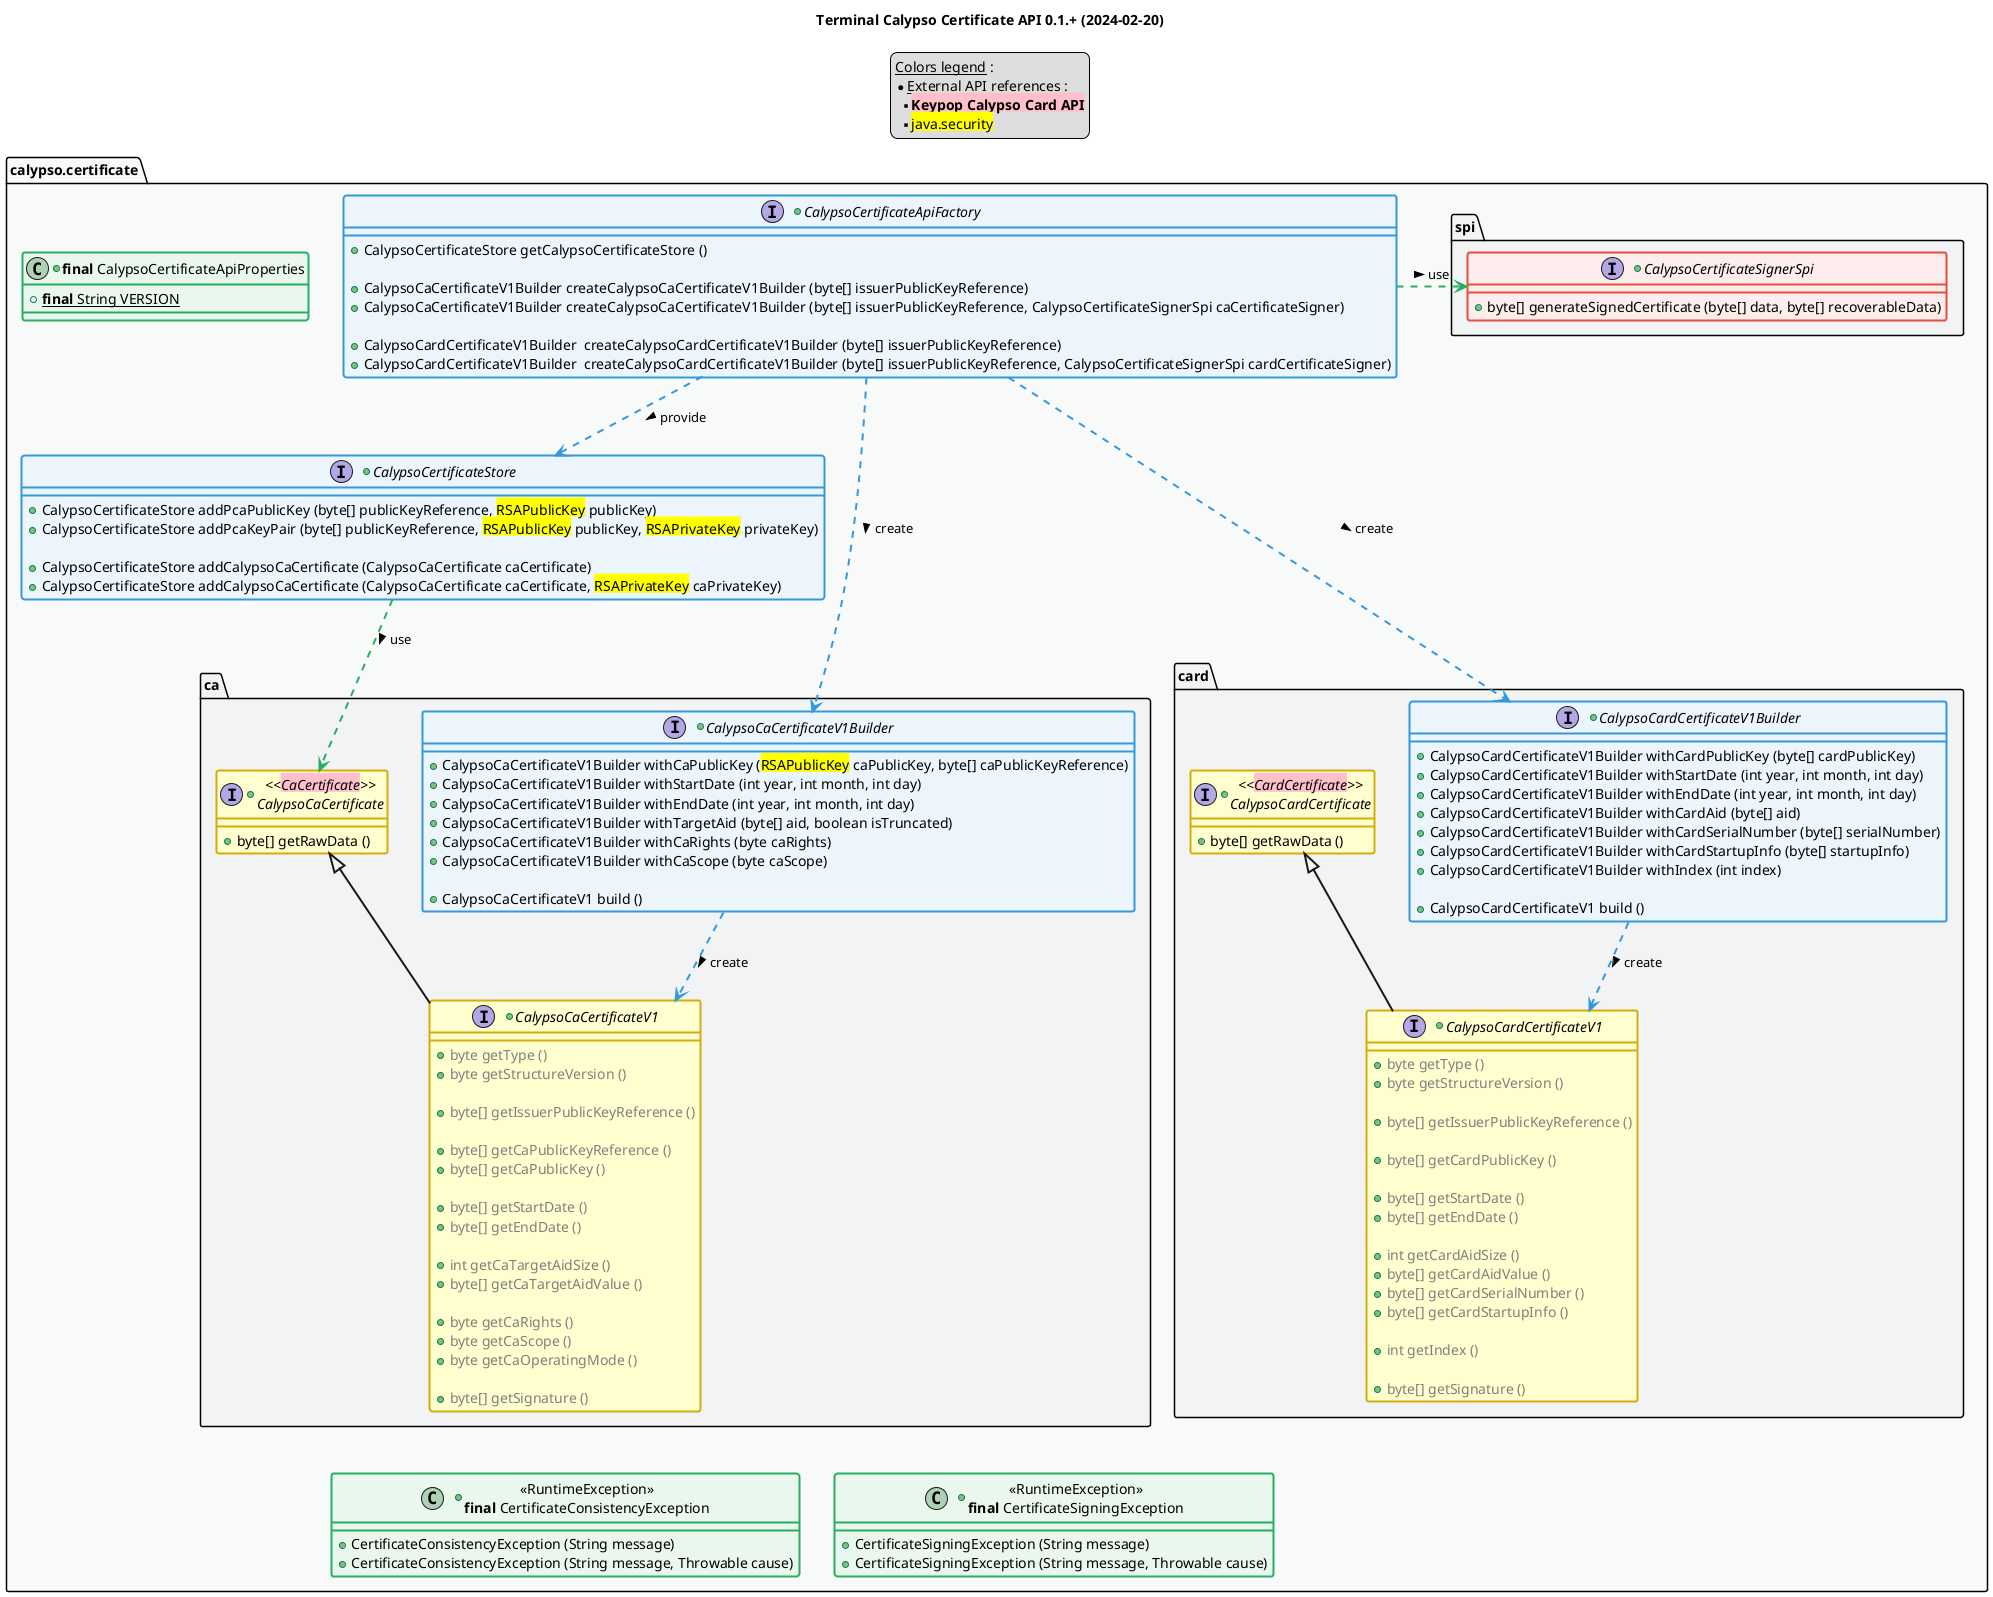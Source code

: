 @startuml
title
    Terminal Calypso Certificate API 0.1.+ (2024-02-20)
end title

' == THEME ==

'Couleurs issues de : https://htmlcolorcodes.com/fr/tableau-de-couleur/tableau-de-couleur-design-plat/
!define C_GREY1 F8F9F9
!define C_GREY2 F2F3F4
!define C_GREY3 E5E7E9
!define C_GREY4 D7DBDD
!define C_GREY5 CACFD2
!define C_GREY6 BDC3C7
!define C_LINK 3498DB
!define C_USE 27AE60
!define C_THROW 2C3E50

' -- Styles that don't work with new version of plantuml --
skinparam stereotypeABorderColor #A9DCDF
skinparam stereotypeIBorderColor #B4A7E5
skinparam stereotypeCBorderColor #ADD1B2
skinparam stereotypeEBorderColor #EB93DF
' -- END --

skinparam ClassBorderThickness 2
skinparam ArrowThickness 2

' Yellow
skinparam ClassBackgroundColor #FEFECE
skinparam ClassBorderColor #D4AC0D
' Red
skinparam ClassBackgroundColor<<red>> #FDEDEC
skinparam ClassBorderColor<<red>> #E74C3C
hide <<red>> stereotype
' Purple
skinparam ClassBackgroundColor<<purple>> #F4ECF7
skinparam ClassBorderColor<<purple>> #8E44AD
hide <<purple>> stereotype
' blue
skinparam ClassBackgroundColor<<blue>> #EBF5FB
skinparam ClassBorderColor<<blue>> #3498DB
hide <<blue>> stereotype
' Green
skinparam ClassBackgroundColor<<green>> #E9F7EF
skinparam ClassBorderColor<<green>> #27AE60
hide <<green>> stereotype
' Grey
skinparam ClassBackgroundColor<<grey>> #EAECEE
skinparam ClassBorderColor<<grey>> #2C3E50
hide <<grey>> stereotype

' == CONTENT ==

legend top
    __Colors legend__ :
    * __External API references__ :
    ** <back:pink>**Keypop Calypso Card API**</back>
    ** <back:yellow>java.security</back>
end legend

package "calypso.certificate" as api {
    +class "**final** CalypsoCertificateApiProperties" as ApiProperties <<green>> {
        +{static} **final** String VERSION
    }
    +interface CalypsoCertificateApiFactory <<blue>> {
        +CalypsoCertificateStore getCalypsoCertificateStore ()

        +CalypsoCaCertificateV1Builder createCalypsoCaCertificateV1Builder (byte[] issuerPublicKeyReference)
        +CalypsoCaCertificateV1Builder createCalypsoCaCertificateV1Builder (byte[] issuerPublicKeyReference, CalypsoCertificateSignerSpi caCertificateSigner)

        +CalypsoCardCertificateV1Builder  createCalypsoCardCertificateV1Builder (byte[] issuerPublicKeyReference)
        +CalypsoCardCertificateV1Builder  createCalypsoCardCertificateV1Builder (byte[] issuerPublicKeyReference, CalypsoCertificateSignerSpi cardCertificateSigner)
    }
    +interface CalypsoCertificateStore <<blue>> {
        +CalypsoCertificateStore addPcaPublicKey (byte[] publicKeyReference, <back:yellow>RSAPublicKey</back> publicKey)
        +CalypsoCertificateStore addPcaKeyPair (byte[] publicKeyReference, <back:yellow>RSAPublicKey</back> publicKey, <back:yellow>RSAPrivateKey</back> privateKey)

        +CalypsoCertificateStore addCalypsoCaCertificate (CalypsoCaCertificate caCertificate)
        +CalypsoCertificateStore addCalypsoCaCertificate (CalypsoCaCertificate caCertificate, <back:yellow>RSAPrivateKey</back> caPrivateKey)
    }
    package "spi" as spi {
        +interface CalypsoCertificateSignerSpi <<red>> {
            +byte[] generateSignedCertificate (byte[] data, byte[] recoverableData)
        }
    }
    package "ca" as ca {
        +interface CalypsoCaCertificateV1Builder <<blue>> {
            +CalypsoCaCertificateV1Builder withCaPublicKey (<back:yellow>RSAPublicKey</back> caPublicKey, byte[] caPublicKeyReference)
            +CalypsoCaCertificateV1Builder withStartDate (int year, int month, int day)
            +CalypsoCaCertificateV1Builder withEndDate (int year, int month, int day)
            +CalypsoCaCertificateV1Builder withTargetAid (byte[] aid, boolean isTruncated)
            +CalypsoCaCertificateV1Builder withCaRights (byte caRights)
            +CalypsoCaCertificateV1Builder withCaScope (byte caScope)

            +CalypsoCaCertificateV1 build ()
        }
        +interface "<<<back:pink>CaCertificate</back>>>\nCalypsoCaCertificate" as CalypsoCaCertificate {
            +byte[] getRawData ()
        }
        +interface "CalypsoCaCertificateV1" as CalypsoCaCertificateV1 extends CalypsoCaCertificate {
            +<color:grey>byte getType ()
            +<color:grey>byte getStructureVersion ()

            +<color:grey>byte[] getIssuerPublicKeyReference ()

            +<color:grey>byte[] getCaPublicKeyReference ()
            +<color:grey>byte[] getCaPublicKey ()

            +<color:grey>byte[] getStartDate ()
            +<color:grey>byte[] getEndDate ()

            +<color:grey>int getCaTargetAidSize ()
            +<color:grey>byte[] getCaTargetAidValue ()

            +<color:grey>byte getCaRights ()
            +<color:grey>byte getCaScope ()
            +<color:grey>byte getCaOperatingMode ()

            +<color:grey>byte[] getSignature ()
        }
    }
    package "card" as card {
        +interface CalypsoCardCertificateV1Builder <<blue>> {
            +CalypsoCardCertificateV1Builder withCardPublicKey (byte[] cardPublicKey)
            +CalypsoCardCertificateV1Builder withStartDate (int year, int month, int day)
            +CalypsoCardCertificateV1Builder withEndDate (int year, int month, int day)
            +CalypsoCardCertificateV1Builder withCardAid (byte[] aid)
            +CalypsoCardCertificateV1Builder withCardSerialNumber (byte[] serialNumber)
            +CalypsoCardCertificateV1Builder withCardStartupInfo (byte[] startupInfo)
            +CalypsoCardCertificateV1Builder withIndex (int index)

            +CalypsoCardCertificateV1 build ()
        }
        +interface "<<<back:pink>CardCertificate</back>>>\nCalypsoCardCertificate" as CalypsoCardCertificate {
            +byte[] getRawData ()
        }
        +interface "CalypsoCardCertificateV1" as CalypsoCardCertificateV1 extends CalypsoCardCertificate {
            +<color:grey>byte getType ()
            +<color:grey>byte getStructureVersion ()

            +<color:grey>byte[] getIssuerPublicKeyReference ()

            +<color:grey>byte[] getCardPublicKey ()

            +<color:grey>byte[] getStartDate ()
            +<color:grey>byte[] getEndDate ()

            +<color:grey>int getCardAidSize ()
            +<color:grey>byte[] getCardAidValue ()
            +<color:grey>byte[] getCardSerialNumber ()
            +<color:grey>byte[] getCardStartupInfo ()

            +<color:grey>int getIndex ()

            +<color:grey>byte[] getSignature ()
        }
    }
    +class "<<RuntimeException>>\n**final** CertificateSigningException" as CertificateSigningException <<green>> {
        +CertificateSigningException (String message)
        +CertificateSigningException (String message, Throwable cause)
    }
    +class "<<RuntimeException>>\n**final** CertificateConsistencyException" as CertificateConsistencyException <<green>> {
        +CertificateConsistencyException (String message)
        +CertificateConsistencyException (String message, Throwable cause)
    }
}

' Associations

CalypsoCertificateApiFactory ..> CalypsoCertificateStore #C_LINK : provide >
CalypsoCertificateApiFactory ...> CalypsoCaCertificateV1Builder #C_LINK : create >
CalypsoCertificateApiFactory ...> CalypsoCardCertificateV1Builder #C_LINK : create >
CalypsoCertificateApiFactory .right.> CalypsoCertificateSignerSpi #C_USE : use >

CalypsoCertificateStore ..> CalypsoCaCertificate #C_USE : use >

CalypsoCaCertificateV1Builder ..> CalypsoCaCertificateV1 #C_LINK : create >

CalypsoCardCertificateV1Builder ..> CalypsoCardCertificateV1 #C_LINK : create >


' == LAYOUT ==

CalypsoCaCertificateV1 -[hidden]- CertificateConsistencyException
CertificateConsistencyException -[hidden]right- CertificateSigningException
'CalypsoCertificateApiFactory -[hidden]- CalypsoCaCertificateV1Builder
'CalypsoCertificateApiFactory -[hidden]- CalypsoCardCertificateV1Builder

' == STYLE ==

package api #C_GREY1 {}
package api.spi #C_GREY2 {}
package api.ca #C_GREY2 {}
package api.card #C_GREY2 {}

@enduml